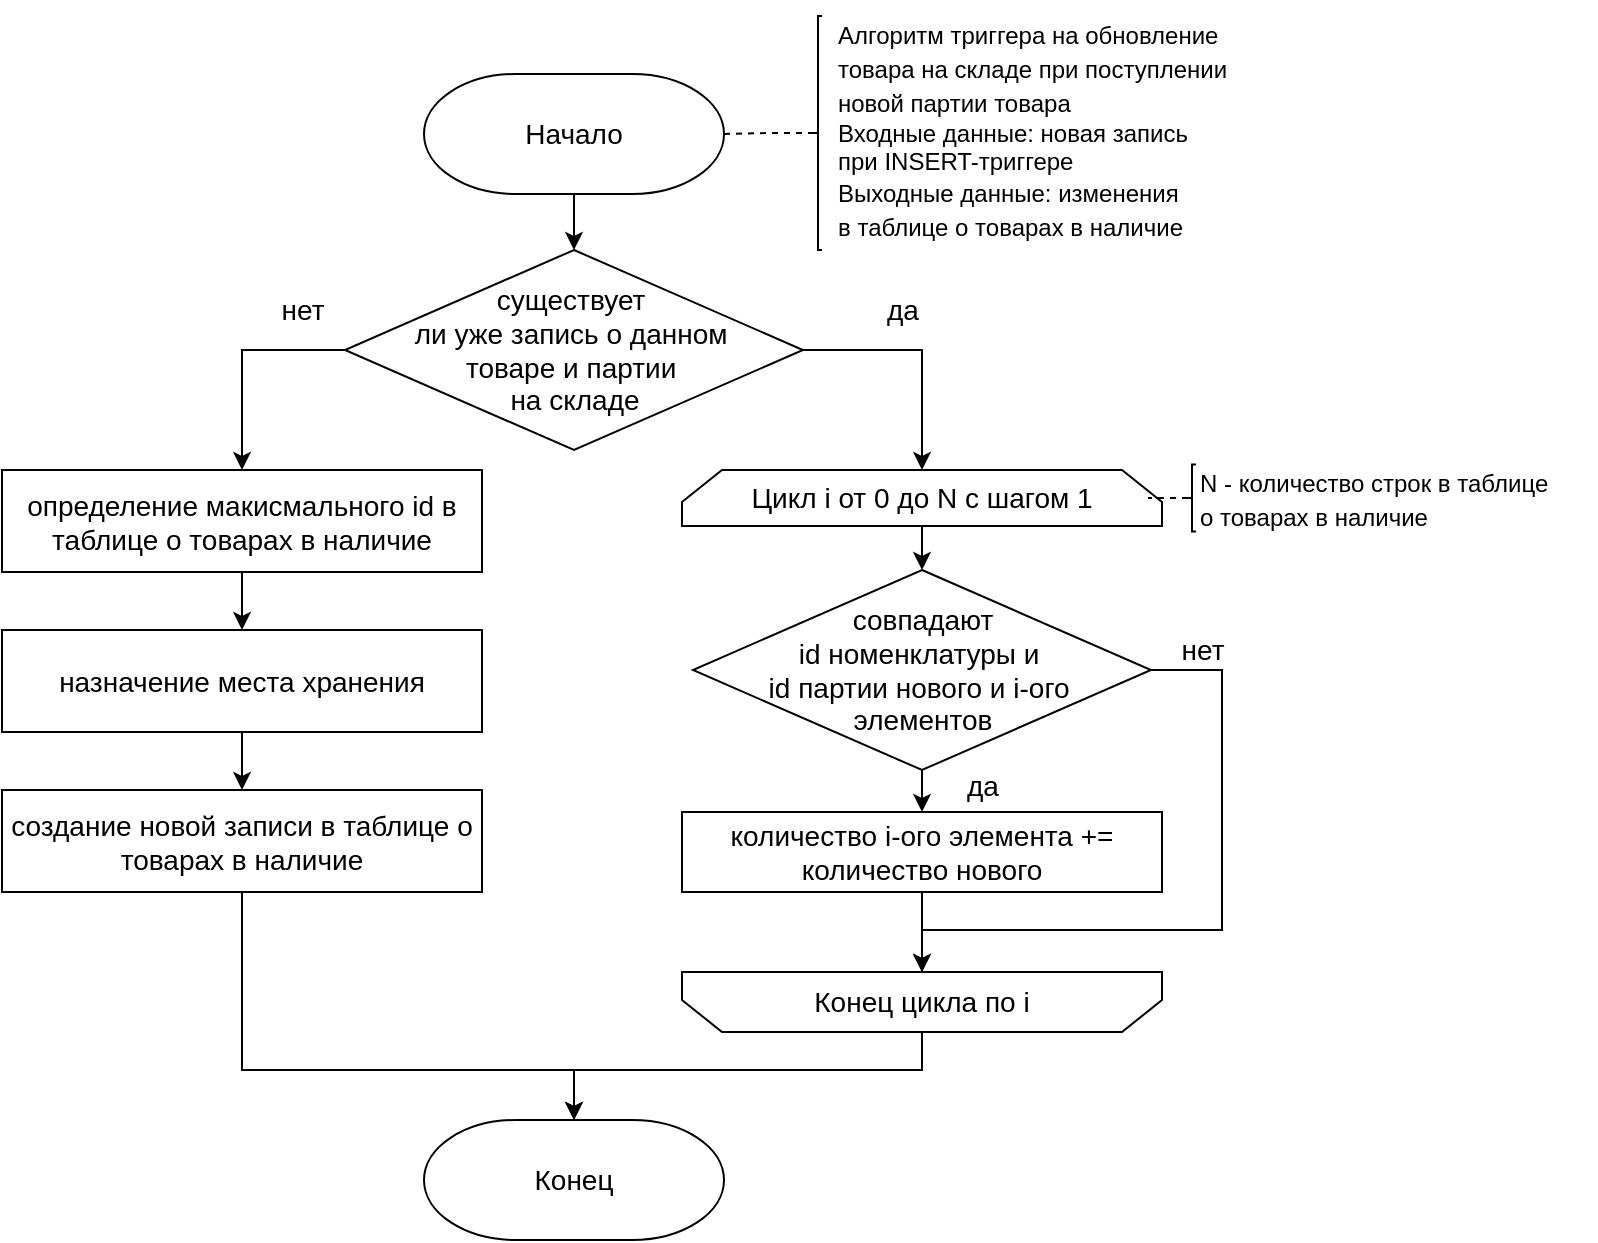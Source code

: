 <mxfile version="24.7.17" pages="2">
  <diagram id="mXYo0BWa5uoWFZzBxZAV" name="Схема алгоритма триггера на загрузку новой партии">
    <mxGraphModel dx="1195" dy="725" grid="0" gridSize="10" guides="1" tooltips="1" connect="1" arrows="1" fold="1" page="1" pageScale="1" pageWidth="827" pageHeight="1169" math="0" shadow="0">
      <root>
        <mxCell id="0" />
        <mxCell id="1" parent="0" />
        <mxCell id="vO1pGDGvFQHSPttZHvVr-1" style="edgeStyle=orthogonalEdgeStyle;rounded=0;orthogonalLoop=1;jettySize=auto;html=1;fontSize=14;dashed=1;endArrow=none;endFill=0;entryX=1;entryY=0.5;entryDx=0;entryDy=0;entryPerimeter=0;" edge="1" parent="1" source="vO1pGDGvFQHSPttZHvVr-2" target="vO1pGDGvFQHSPttZHvVr-6">
          <mxGeometry relative="1" as="geometry">
            <mxPoint x="376" y="92" as="targetPoint" />
          </mxGeometry>
        </mxCell>
        <mxCell id="vO1pGDGvFQHSPttZHvVr-2" value="" style="strokeWidth=1;html=1;shape=mxgraph.flowchart.annotation_2;align=left;labelPosition=right;pointerEvents=1;rounded=0;fontSize=14;strokeColor=default;fillColor=default;" vertex="1" parent="1">
          <mxGeometry x="436" y="33" width="4" height="117" as="geometry" />
        </mxCell>
        <mxCell id="vO1pGDGvFQHSPttZHvVr-3" value="&lt;font style=&quot;font-size: 12px;&quot;&gt;Алгоритм триггера&amp;nbsp;на обновление &lt;br&gt;товара на складе при поступлении &lt;br&gt;новой партии товара&lt;/font&gt;&lt;div&gt;&lt;div style=&quot;font-size: 12px;&quot;&gt;&lt;font style=&quot;font-size: 12px;&quot;&gt;Входные данные: новая запись&amp;nbsp;&lt;/font&gt;&lt;/div&gt;&lt;div style=&quot;font-size: 12px;&quot;&gt;&lt;font style=&quot;font-size: 12px;&quot;&gt;при&amp;nbsp;&lt;/font&gt;&lt;span style=&quot;background-color: initial;&quot;&gt;INSERT-триггере&lt;/span&gt;&lt;/div&gt;&lt;div style=&quot;&quot;&gt;&lt;font style=&quot;&quot;&gt;&lt;span style=&quot;font-size: 12px;&quot;&gt;Выходные данные: изменения&amp;nbsp;&lt;/span&gt;&lt;/font&gt;&lt;/div&gt;&lt;div style=&quot;&quot;&gt;&lt;font style=&quot;&quot;&gt;&lt;span style=&quot;font-size: 12px;&quot;&gt;в таблице о товарах в наличие&lt;/span&gt;&lt;br&gt;&lt;/font&gt;&lt;/div&gt;&lt;/div&gt;" style="text;html=1;align=left;verticalAlign=middle;resizable=0;points=[];autosize=1;fontSize=14;" vertex="1" parent="1">
          <mxGeometry x="445.5" y="25" width="220" height="130" as="geometry" />
        </mxCell>
        <mxCell id="vO1pGDGvFQHSPttZHvVr-5" style="edgeStyle=orthogonalEdgeStyle;rounded=0;orthogonalLoop=1;jettySize=auto;html=1;exitX=0.5;exitY=1;exitDx=0;exitDy=0;exitPerimeter=0;entryX=0.5;entryY=0;entryDx=0;entryDy=0;" edge="1" parent="1" source="vO1pGDGvFQHSPttZHvVr-6" target="vO1pGDGvFQHSPttZHvVr-36">
          <mxGeometry relative="1" as="geometry" />
        </mxCell>
        <mxCell id="vO1pGDGvFQHSPttZHvVr-6" value="&lt;span style=&quot;font-size: 14px;&quot;&gt;Начало&lt;/span&gt;" style="strokeWidth=1;html=1;shape=mxgraph.flowchart.terminator;whiteSpace=wrap;" vertex="1" parent="1">
          <mxGeometry x="241" y="62" width="150" height="60" as="geometry" />
        </mxCell>
        <mxCell id="vO1pGDGvFQHSPttZHvVr-10" value="&lt;font style=&quot;font-size: 14px;&quot;&gt;создание новой записи в таблице о товарах в наличие&lt;/font&gt;" style="rounded=0;whiteSpace=wrap;html=1;" vertex="1" parent="1">
          <mxGeometry x="30" y="420" width="240" height="51" as="geometry" />
        </mxCell>
        <mxCell id="vO1pGDGvFQHSPttZHvVr-33" value="&lt;font style=&quot;font-size: 14px;&quot;&gt;нет&lt;/font&gt;" style="edgeLabel;html=1;align=center;verticalAlign=middle;resizable=0;points=[];" vertex="1" connectable="0" parent="1">
          <mxGeometry x="180" y="180" as="geometry" />
        </mxCell>
        <mxCell id="vO1pGDGvFQHSPttZHvVr-64" style="edgeStyle=orthogonalEdgeStyle;rounded=0;orthogonalLoop=1;jettySize=auto;html=1;exitX=1;exitY=0.5;exitDx=0;exitDy=0;entryX=0.5;entryY=0;entryDx=0;entryDy=0;" edge="1" parent="1" source="vO1pGDGvFQHSPttZHvVr-36" target="vO1pGDGvFQHSPttZHvVr-66">
          <mxGeometry relative="1" as="geometry">
            <mxPoint x="490" y="260" as="targetPoint" />
          </mxGeometry>
        </mxCell>
        <mxCell id="vO1pGDGvFQHSPttZHvVr-84" style="edgeStyle=orthogonalEdgeStyle;rounded=0;orthogonalLoop=1;jettySize=auto;html=1;exitX=0;exitY=0.5;exitDx=0;exitDy=0;entryX=0.5;entryY=0;entryDx=0;entryDy=0;" edge="1" parent="1" source="vO1pGDGvFQHSPttZHvVr-36" target="vO1pGDGvFQHSPttZHvVr-82">
          <mxGeometry relative="1" as="geometry" />
        </mxCell>
        <mxCell id="vO1pGDGvFQHSPttZHvVr-36" value="&lt;font style=&quot;font-size: 14px;&quot;&gt;существует&amp;nbsp;&lt;/font&gt;&lt;div&gt;&lt;font style=&quot;font-size: 14px;&quot;&gt;&lt;font style=&quot;&quot;&gt;ли&amp;nbsp;&lt;/font&gt;&lt;span style=&quot;background-color: initial;&quot;&gt;уже запись&amp;nbsp;&lt;/span&gt;&lt;span style=&quot;background-color: initial;&quot;&gt;о данном&amp;nbsp;&lt;/span&gt;&lt;/font&gt;&lt;/div&gt;&lt;div&gt;&lt;font style=&quot;font-size: 14px;&quot;&gt;&lt;span style=&quot;background-color: initial;&quot;&gt;товаре&amp;nbsp;&lt;/span&gt;&lt;span style=&quot;background-color: initial;&quot;&gt;и партии&amp;nbsp;&lt;/span&gt;&lt;/font&gt;&lt;/div&gt;&lt;div&gt;&lt;span style=&quot;background-color: initial;&quot;&gt;&lt;font style=&quot;font-size: 14px;&quot;&gt;на складе&lt;/font&gt;&lt;/span&gt;&lt;/div&gt;" style="rhombus;whiteSpace=wrap;html=1;" vertex="1" parent="1">
          <mxGeometry x="201.5" y="150" width="229" height="100" as="geometry" />
        </mxCell>
        <mxCell id="vO1pGDGvFQHSPttZHvVr-37" value="&lt;font style=&quot;font-size: 14px;&quot;&gt;да&lt;/font&gt;" style="edgeLabel;html=1;align=center;verticalAlign=middle;resizable=0;points=[];" vertex="1" connectable="0" parent="1">
          <mxGeometry x="480" y="180" as="geometry" />
        </mxCell>
        <mxCell id="vO1pGDGvFQHSPttZHvVr-74" style="edgeStyle=orthogonalEdgeStyle;rounded=0;orthogonalLoop=1;jettySize=auto;html=1;exitX=0.5;exitY=1;exitDx=0;exitDy=0;entryX=0.5;entryY=0;entryDx=0;entryDy=0;" edge="1" parent="1" source="vO1pGDGvFQHSPttZHvVr-66" target="vO1pGDGvFQHSPttZHvVr-73">
          <mxGeometry relative="1" as="geometry" />
        </mxCell>
        <mxCell id="vO1pGDGvFQHSPttZHvVr-66" value="&lt;font style=&quot;font-size: 14px;&quot;&gt;Цикл i от 0 до N&amp;nbsp;&lt;/font&gt;&lt;span style=&quot;font-size: 14px; background-color: initial;&quot;&gt;с шагом 1&lt;/span&gt;" style="shape=loopLimit;whiteSpace=wrap;html=1;" vertex="1" parent="1">
          <mxGeometry x="370" y="260" width="240" height="28" as="geometry" />
        </mxCell>
        <mxCell id="vO1pGDGvFQHSPttZHvVr-69" value="&lt;font style=&quot;font-size: 14px;&quot;&gt;Конец цикла по i&lt;/font&gt;" style="shape=loopLimit;whiteSpace=wrap;html=1;flipV=1;" vertex="1" parent="1">
          <mxGeometry x="370" y="511" width="240" height="30" as="geometry" />
        </mxCell>
        <mxCell id="vO1pGDGvFQHSPttZHvVr-70" style="edgeStyle=orthogonalEdgeStyle;rounded=0;orthogonalLoop=1;jettySize=auto;html=1;fontSize=14;dashed=1;endArrow=none;endFill=0;entryX=1;entryY=0.5;entryDx=0;entryDy=0;" edge="1" parent="1" source="vO1pGDGvFQHSPttZHvVr-71" target="vO1pGDGvFQHSPttZHvVr-66">
          <mxGeometry relative="1" as="geometry">
            <mxPoint x="610" y="280" as="targetPoint" />
          </mxGeometry>
        </mxCell>
        <mxCell id="vO1pGDGvFQHSPttZHvVr-71" value="" style="strokeWidth=1;html=1;shape=mxgraph.flowchart.annotation_2;align=left;labelPosition=right;pointerEvents=1;rounded=0;fontSize=14;strokeColor=default;fillColor=default;" vertex="1" parent="1">
          <mxGeometry x="623" y="257.25" width="4" height="33.5" as="geometry" />
        </mxCell>
        <mxCell id="vO1pGDGvFQHSPttZHvVr-72" value="&lt;div&gt;&lt;div style=&quot;&quot;&gt;&lt;font style=&quot;font-size: 12px;&quot;&gt;N - количество строк в таблице&lt;br&gt;о товарах в наличие&lt;/font&gt;&lt;/div&gt;&lt;/div&gt;" style="text;html=1;align=left;verticalAlign=middle;resizable=0;points=[];autosize=1;fontSize=14;" vertex="1" parent="1">
          <mxGeometry x="627" y="249" width="200" height="50" as="geometry" />
        </mxCell>
        <mxCell id="vO1pGDGvFQHSPttZHvVr-77" style="edgeStyle=orthogonalEdgeStyle;rounded=0;orthogonalLoop=1;jettySize=auto;html=1;exitX=0.5;exitY=1;exitDx=0;exitDy=0;entryX=0.5;entryY=0;entryDx=0;entryDy=0;" edge="1" parent="1" source="vO1pGDGvFQHSPttZHvVr-73" target="vO1pGDGvFQHSPttZHvVr-76">
          <mxGeometry relative="1" as="geometry" />
        </mxCell>
        <mxCell id="vO1pGDGvFQHSPttZHvVr-78" value="&lt;font style=&quot;font-size: 14px;&quot;&gt;да&lt;/font&gt;" style="edgeLabel;html=1;align=center;verticalAlign=middle;resizable=0;points=[];" vertex="1" connectable="0" parent="vO1pGDGvFQHSPttZHvVr-77">
          <mxGeometry x="-0.259" relative="1" as="geometry">
            <mxPoint x="30" as="offset" />
          </mxGeometry>
        </mxCell>
        <mxCell id="vO1pGDGvFQHSPttZHvVr-79" style="edgeStyle=orthogonalEdgeStyle;rounded=0;orthogonalLoop=1;jettySize=auto;html=1;exitX=1;exitY=0.5;exitDx=0;exitDy=0;entryX=0.5;entryY=0;entryDx=0;entryDy=0;" edge="1" parent="1" source="vO1pGDGvFQHSPttZHvVr-73" target="vO1pGDGvFQHSPttZHvVr-69">
          <mxGeometry relative="1" as="geometry">
            <Array as="points">
              <mxPoint x="640" y="360" />
              <mxPoint x="640" y="490" />
              <mxPoint x="490" y="490" />
            </Array>
          </mxGeometry>
        </mxCell>
        <mxCell id="vO1pGDGvFQHSPttZHvVr-81" value="&lt;font style=&quot;font-size: 14px;&quot;&gt;нет&lt;/font&gt;" style="edgeLabel;html=1;align=center;verticalAlign=middle;resizable=0;points=[];" vertex="1" connectable="0" parent="vO1pGDGvFQHSPttZHvVr-79">
          <mxGeometry x="-0.918" y="1" relative="1" as="geometry">
            <mxPoint x="11" y="-9" as="offset" />
          </mxGeometry>
        </mxCell>
        <mxCell id="vO1pGDGvFQHSPttZHvVr-73" value="&lt;div&gt;&lt;span style=&quot;font-size: 14px; background-color: initial;&quot;&gt;совпадают&lt;/span&gt;&lt;br&gt;&lt;/div&gt;&lt;span style=&quot;font-size: 14px;&quot;&gt;id номенклатуры и&amp;nbsp;&lt;/span&gt;&lt;div&gt;&lt;span style=&quot;font-size: 14px;&quot;&gt;id партии нового и i-ого&amp;nbsp;&lt;br&gt;элементов&lt;/span&gt;&lt;/div&gt;" style="rhombus;whiteSpace=wrap;html=1;" vertex="1" parent="1">
          <mxGeometry x="375.5" y="310" width="229" height="100" as="geometry" />
        </mxCell>
        <mxCell id="vO1pGDGvFQHSPttZHvVr-80" style="edgeStyle=orthogonalEdgeStyle;rounded=0;orthogonalLoop=1;jettySize=auto;html=1;exitX=0.5;exitY=1;exitDx=0;exitDy=0;entryX=0.5;entryY=0;entryDx=0;entryDy=0;" edge="1" parent="1" source="vO1pGDGvFQHSPttZHvVr-76" target="vO1pGDGvFQHSPttZHvVr-69">
          <mxGeometry relative="1" as="geometry" />
        </mxCell>
        <mxCell id="vO1pGDGvFQHSPttZHvVr-76" value="&lt;font style=&quot;font-size: 14px;&quot;&gt;количество i-ого элемента += количество нового&lt;/font&gt;" style="rounded=0;whiteSpace=wrap;html=1;" vertex="1" parent="1">
          <mxGeometry x="370" y="431" width="240" height="40" as="geometry" />
        </mxCell>
        <mxCell id="vO1pGDGvFQHSPttZHvVr-85" style="edgeStyle=orthogonalEdgeStyle;rounded=0;orthogonalLoop=1;jettySize=auto;html=1;exitX=0.5;exitY=1;exitDx=0;exitDy=0;entryX=0.5;entryY=0;entryDx=0;entryDy=0;" edge="1" parent="1" source="vO1pGDGvFQHSPttZHvVr-82" target="vO1pGDGvFQHSPttZHvVr-83">
          <mxGeometry relative="1" as="geometry" />
        </mxCell>
        <mxCell id="vO1pGDGvFQHSPttZHvVr-82" value="&lt;font style=&quot;font-size: 14px;&quot;&gt;определение макисмального id в таблице о товарах в наличие&lt;/font&gt;" style="rounded=0;whiteSpace=wrap;html=1;" vertex="1" parent="1">
          <mxGeometry x="30" y="260" width="240" height="51" as="geometry" />
        </mxCell>
        <mxCell id="vO1pGDGvFQHSPttZHvVr-86" style="edgeStyle=orthogonalEdgeStyle;rounded=0;orthogonalLoop=1;jettySize=auto;html=1;exitX=0.5;exitY=1;exitDx=0;exitDy=0;entryX=0.5;entryY=0;entryDx=0;entryDy=0;" edge="1" parent="1" source="vO1pGDGvFQHSPttZHvVr-83" target="vO1pGDGvFQHSPttZHvVr-10">
          <mxGeometry relative="1" as="geometry" />
        </mxCell>
        <mxCell id="vO1pGDGvFQHSPttZHvVr-83" value="&lt;span style=&quot;font-size: 14px;&quot;&gt;назначение места хранения&lt;/span&gt;" style="rounded=0;whiteSpace=wrap;html=1;" vertex="1" parent="1">
          <mxGeometry x="30" y="340" width="240" height="51" as="geometry" />
        </mxCell>
        <mxCell id="zgUOA6ZZQF-csiU2HMwU-1" value="&lt;font style=&quot;font-size: 14px;&quot;&gt;Конец&lt;/font&gt;" style="strokeWidth=1;html=1;shape=mxgraph.flowchart.terminator;whiteSpace=wrap;" vertex="1" parent="1">
          <mxGeometry x="241" y="585" width="150" height="60" as="geometry" />
        </mxCell>
        <mxCell id="zgUOA6ZZQF-csiU2HMwU-2" style="edgeStyle=orthogonalEdgeStyle;rounded=0;orthogonalLoop=1;jettySize=auto;html=1;exitX=0.5;exitY=1;exitDx=0;exitDy=0;entryX=0.5;entryY=0;entryDx=0;entryDy=0;entryPerimeter=0;" edge="1" parent="1" source="vO1pGDGvFQHSPttZHvVr-69" target="zgUOA6ZZQF-csiU2HMwU-1">
          <mxGeometry relative="1" as="geometry">
            <Array as="points">
              <mxPoint x="490" y="560" />
              <mxPoint x="316" y="560" />
            </Array>
          </mxGeometry>
        </mxCell>
        <mxCell id="zgUOA6ZZQF-csiU2HMwU-4" style="edgeStyle=orthogonalEdgeStyle;rounded=0;orthogonalLoop=1;jettySize=auto;html=1;exitX=0.5;exitY=1;exitDx=0;exitDy=0;entryX=0.5;entryY=0;entryDx=0;entryDy=0;entryPerimeter=0;" edge="1" parent="1" source="vO1pGDGvFQHSPttZHvVr-10" target="zgUOA6ZZQF-csiU2HMwU-1">
          <mxGeometry relative="1" as="geometry">
            <Array as="points">
              <mxPoint x="150" y="560" />
              <mxPoint x="316" y="560" />
            </Array>
          </mxGeometry>
        </mxCell>
      </root>
    </mxGraphModel>
  </diagram>
  <diagram id="ZXN0OPvKru8mOsiJ96HC" name="Схема алгоритма триггера на покупку">
    <mxGraphModel dx="710" dy="431" grid="0" gridSize="10" guides="1" tooltips="1" connect="1" arrows="1" fold="1" page="1" pageScale="1" pageWidth="827" pageHeight="1169" math="0" shadow="0">
      <root>
        <mxCell id="0" />
        <mxCell id="1" parent="0" />
        <mxCell id="hRsQncRi2JHydh9tXWT6-1" style="edgeStyle=orthogonalEdgeStyle;rounded=0;orthogonalLoop=1;jettySize=auto;html=1;fontSize=14;dashed=1;endArrow=none;endFill=0;entryX=1;entryY=0.5;entryDx=0;entryDy=0;entryPerimeter=0;" edge="1" parent="1" source="hRsQncRi2JHydh9tXWT6-2" target="hRsQncRi2JHydh9tXWT6-5">
          <mxGeometry relative="1" as="geometry">
            <mxPoint x="376" y="92" as="targetPoint" />
          </mxGeometry>
        </mxCell>
        <mxCell id="hRsQncRi2JHydh9tXWT6-2" value="" style="strokeWidth=1;html=1;shape=mxgraph.flowchart.annotation_2;align=left;labelPosition=right;pointerEvents=1;rounded=0;fontSize=14;strokeColor=default;fillColor=default;" vertex="1" parent="1">
          <mxGeometry x="436" y="33" width="4" height="117" as="geometry" />
        </mxCell>
        <mxCell id="hRsQncRi2JHydh9tXWT6-3" value="&lt;font style=&quot;font-size: 12px;&quot;&gt;Алгоритм триггера&amp;nbsp;на обновление &lt;br&gt;товара на складе при покупке&lt;/font&gt;&lt;div&gt;&lt;div style=&quot;font-size: 12px;&quot;&gt;&lt;font style=&quot;font-size: 12px;&quot;&gt;Входные данные: новая запись&amp;nbsp;&lt;/font&gt;&lt;span style=&quot;background-color: initial;&quot;&gt;при&amp;nbsp;&lt;/span&gt;&lt;/div&gt;&lt;div style=&quot;font-size: 12px;&quot;&gt;&lt;span style=&quot;background-color: initial;&quot;&gt;INSERT-триггере в таблице заказов&lt;/span&gt;&lt;/div&gt;&lt;div style=&quot;&quot;&gt;&lt;font style=&quot;&quot;&gt;&lt;span style=&quot;font-size: 12px;&quot;&gt;Выходные данные: изменения&amp;nbsp;&lt;/span&gt;&lt;/font&gt;&lt;/div&gt;&lt;div style=&quot;&quot;&gt;&lt;font style=&quot;&quot;&gt;&lt;span style=&quot;font-size: 12px;&quot;&gt;в таблице о товарах в наличие&lt;/span&gt;&lt;br&gt;&lt;/font&gt;&lt;/div&gt;&lt;/div&gt;" style="text;html=1;align=left;verticalAlign=middle;resizable=0;points=[];autosize=1;fontSize=14;" vertex="1" parent="1">
          <mxGeometry x="445.5" y="36" width="220" height="108" as="geometry" />
        </mxCell>
        <mxCell id="hRsQncRi2JHydh9tXWT6-4" style="edgeStyle=orthogonalEdgeStyle;rounded=0;orthogonalLoop=1;jettySize=auto;html=1;exitX=0.5;exitY=1;exitDx=0;exitDy=0;exitPerimeter=0;entryX=0.5;entryY=0;entryDx=0;entryDy=0;" edge="1" parent="1" source="hRsQncRi2JHydh9tXWT6-5" target="hRsQncRi2JHydh9tXWT6-10">
          <mxGeometry relative="1" as="geometry" />
        </mxCell>
        <mxCell id="hRsQncRi2JHydh9tXWT6-5" value="&lt;span style=&quot;font-size: 14px;&quot;&gt;Начало&lt;/span&gt;" style="strokeWidth=1;html=1;shape=mxgraph.flowchart.terminator;whiteSpace=wrap;" vertex="1" parent="1">
          <mxGeometry x="241" y="62" width="150" height="60" as="geometry" />
        </mxCell>
        <mxCell id="hRsQncRi2JHydh9tXWT6-7" value="&lt;font style=&quot;font-size: 14px;&quot;&gt;нет&lt;/font&gt;" style="edgeLabel;html=1;align=center;verticalAlign=middle;resizable=0;points=[];" vertex="1" connectable="0" parent="1">
          <mxGeometry x="180" y="180" as="geometry" />
        </mxCell>
        <mxCell id="hRsQncRi2JHydh9tXWT6-8" style="edgeStyle=orthogonalEdgeStyle;rounded=0;orthogonalLoop=1;jettySize=auto;html=1;exitX=1;exitY=0.5;exitDx=0;exitDy=0;entryX=0.5;entryY=0;entryDx=0;entryDy=0;" edge="1" parent="1" source="hRsQncRi2JHydh9tXWT6-10" target="hRsQncRi2JHydh9tXWT6-13">
          <mxGeometry relative="1" as="geometry">
            <mxPoint x="490" y="260" as="targetPoint" />
          </mxGeometry>
        </mxCell>
        <mxCell id="hRsQncRi2JHydh9tXWT6-9" style="edgeStyle=orthogonalEdgeStyle;rounded=0;orthogonalLoop=1;jettySize=auto;html=1;exitX=0;exitY=0.5;exitDx=0;exitDy=0;entryX=0.5;entryY=0;entryDx=0;entryDy=0;" edge="1" parent="1" source="hRsQncRi2JHydh9tXWT6-10" target="hRsQncRi2JHydh9tXWT6-26">
          <mxGeometry relative="1" as="geometry" />
        </mxCell>
        <mxCell id="hRsQncRi2JHydh9tXWT6-10" value="&lt;span style=&quot;font-size: 14px;&quot;&gt;достаточно ли товара &lt;br&gt;на складе&lt;/span&gt;" style="rhombus;whiteSpace=wrap;html=1;" vertex="1" parent="1">
          <mxGeometry x="201.5" y="150" width="229" height="100" as="geometry" />
        </mxCell>
        <mxCell id="hRsQncRi2JHydh9tXWT6-11" value="&lt;font style=&quot;font-size: 14px;&quot;&gt;да&lt;/font&gt;" style="edgeLabel;html=1;align=center;verticalAlign=middle;resizable=0;points=[];" vertex="1" connectable="0" parent="1">
          <mxGeometry x="480" y="180" as="geometry" />
        </mxCell>
        <mxCell id="hRsQncRi2JHydh9tXWT6-12" style="edgeStyle=orthogonalEdgeStyle;rounded=0;orthogonalLoop=1;jettySize=auto;html=1;exitX=0.5;exitY=1;exitDx=0;exitDy=0;entryX=0.5;entryY=0;entryDx=0;entryDy=0;" edge="1" parent="1" source="hRsQncRi2JHydh9tXWT6-13" target="hRsQncRi2JHydh9tXWT6-22">
          <mxGeometry relative="1" as="geometry" />
        </mxCell>
        <mxCell id="hRsQncRi2JHydh9tXWT6-13" value="&lt;font style=&quot;font-size: 14px;&quot;&gt;Цикл i от 0 до N&amp;nbsp;&lt;/font&gt;&lt;span style=&quot;font-size: 14px; background-color: initial;&quot;&gt;с шагом 1&lt;/span&gt;" style="shape=loopLimit;whiteSpace=wrap;html=1;" vertex="1" parent="1">
          <mxGeometry x="370" y="260" width="240" height="28" as="geometry" />
        </mxCell>
        <mxCell id="hRsQncRi2JHydh9tXWT6-14" value="&lt;font style=&quot;font-size: 14px;&quot;&gt;Конец цикла по i&lt;/font&gt;" style="shape=loopLimit;whiteSpace=wrap;html=1;flipV=1;" vertex="1" parent="1">
          <mxGeometry x="370" y="511" width="240" height="30" as="geometry" />
        </mxCell>
        <mxCell id="hRsQncRi2JHydh9tXWT6-15" style="edgeStyle=orthogonalEdgeStyle;rounded=0;orthogonalLoop=1;jettySize=auto;html=1;fontSize=14;dashed=1;endArrow=none;endFill=0;entryX=1;entryY=0.5;entryDx=0;entryDy=0;" edge="1" parent="1" source="hRsQncRi2JHydh9tXWT6-16" target="hRsQncRi2JHydh9tXWT6-13">
          <mxGeometry relative="1" as="geometry">
            <mxPoint x="610" y="280" as="targetPoint" />
          </mxGeometry>
        </mxCell>
        <mxCell id="hRsQncRi2JHydh9tXWT6-16" value="" style="strokeWidth=1;html=1;shape=mxgraph.flowchart.annotation_2;align=left;labelPosition=right;pointerEvents=1;rounded=0;fontSize=14;strokeColor=default;fillColor=default;" vertex="1" parent="1">
          <mxGeometry x="623" y="257.25" width="4" height="33.5" as="geometry" />
        </mxCell>
        <mxCell id="hRsQncRi2JHydh9tXWT6-17" value="&lt;div&gt;&lt;div style=&quot;&quot;&gt;&lt;font style=&quot;font-size: 12px;&quot;&gt;N - количество строк в таблице&lt;br&gt;о товарах в наличие&lt;/font&gt;&lt;/div&gt;&lt;/div&gt;" style="text;html=1;align=left;verticalAlign=middle;resizable=0;points=[];autosize=1;fontSize=14;" vertex="1" parent="1">
          <mxGeometry x="627" y="249" width="200" height="50" as="geometry" />
        </mxCell>
        <mxCell id="hRsQncRi2JHydh9tXWT6-18" style="edgeStyle=orthogonalEdgeStyle;rounded=0;orthogonalLoop=1;jettySize=auto;html=1;exitX=0.5;exitY=1;exitDx=0;exitDy=0;entryX=0.5;entryY=0;entryDx=0;entryDy=0;" edge="1" parent="1" source="hRsQncRi2JHydh9tXWT6-22" target="hRsQncRi2JHydh9tXWT6-24">
          <mxGeometry relative="1" as="geometry" />
        </mxCell>
        <mxCell id="hRsQncRi2JHydh9tXWT6-19" value="&lt;font style=&quot;font-size: 14px;&quot;&gt;да&lt;/font&gt;" style="edgeLabel;html=1;align=center;verticalAlign=middle;resizable=0;points=[];" vertex="1" connectable="0" parent="hRsQncRi2JHydh9tXWT6-18">
          <mxGeometry x="-0.259" relative="1" as="geometry">
            <mxPoint x="30" as="offset" />
          </mxGeometry>
        </mxCell>
        <mxCell id="hRsQncRi2JHydh9tXWT6-20" style="edgeStyle=orthogonalEdgeStyle;rounded=0;orthogonalLoop=1;jettySize=auto;html=1;exitX=1;exitY=0.5;exitDx=0;exitDy=0;entryX=0.5;entryY=0;entryDx=0;entryDy=0;" edge="1" parent="1" source="hRsQncRi2JHydh9tXWT6-22" target="hRsQncRi2JHydh9tXWT6-14">
          <mxGeometry relative="1" as="geometry">
            <Array as="points">
              <mxPoint x="640" y="360" />
              <mxPoint x="640" y="499" />
              <mxPoint x="490" y="499" />
            </Array>
          </mxGeometry>
        </mxCell>
        <mxCell id="hRsQncRi2JHydh9tXWT6-21" value="&lt;font style=&quot;font-size: 14px;&quot;&gt;нет&lt;/font&gt;" style="edgeLabel;html=1;align=center;verticalAlign=middle;resizable=0;points=[];" vertex="1" connectable="0" parent="hRsQncRi2JHydh9tXWT6-20">
          <mxGeometry x="-0.918" y="1" relative="1" as="geometry">
            <mxPoint x="11" y="-9" as="offset" />
          </mxGeometry>
        </mxCell>
        <mxCell id="hRsQncRi2JHydh9tXWT6-22" value="&lt;div&gt;&lt;span style=&quot;font-size: 14px; background-color: initial;&quot;&gt;совпадают&lt;/span&gt;&lt;br&gt;&lt;/div&gt;&lt;span style=&quot;font-size: 14px;&quot;&gt;id товара в заказе&lt;/span&gt;&lt;span style=&quot;font-size: 14px; background-color: initial;&quot;&gt;&amp;nbsp;и&amp;nbsp;&lt;/span&gt;&lt;div&gt;&lt;span style=&quot;font-size: 14px; background-color: initial;&quot;&gt;id i-ого&amp;nbsp;&lt;/span&gt;&lt;span style=&quot;font-size: 14px; background-color: initial;&quot;&gt;элемента&amp;nbsp;&lt;/span&gt;&lt;div&gt;&lt;span style=&quot;font-size: 14px;&quot;&gt;в таблице&lt;/span&gt;&lt;/div&gt;&lt;/div&gt;" style="rhombus;whiteSpace=wrap;html=1;" vertex="1" parent="1">
          <mxGeometry x="375.5" y="310" width="229" height="100" as="geometry" />
        </mxCell>
        <mxCell id="hRsQncRi2JHydh9tXWT6-23" style="edgeStyle=orthogonalEdgeStyle;rounded=0;orthogonalLoop=1;jettySize=auto;html=1;exitX=0.5;exitY=1;exitDx=0;exitDy=0;entryX=0.5;entryY=0;entryDx=0;entryDy=0;" edge="1" parent="1" source="hRsQncRi2JHydh9tXWT6-24" target="hRsQncRi2JHydh9tXWT6-14">
          <mxGeometry relative="1" as="geometry" />
        </mxCell>
        <mxCell id="hRsQncRi2JHydh9tXWT6-24" value="&lt;font style=&quot;font-size: 14px;&quot;&gt;количество i-ого элемента -= количество соответствующего товара в заказе&lt;/font&gt;" style="rounded=0;whiteSpace=wrap;html=1;" vertex="1" parent="1">
          <mxGeometry x="370" y="431" width="240" height="54" as="geometry" />
        </mxCell>
        <mxCell id="hRsQncRi2JHydh9tXWT6-26" value="&lt;span style=&quot;font-size: 14px;&quot;&gt;вывести исключение о&amp;nbsp; том что не достаточно товара на складе для реализации данного заказа&amp;nbsp;&lt;/span&gt;" style="rounded=0;whiteSpace=wrap;html=1;" vertex="1" parent="1">
          <mxGeometry x="30" y="260" width="240" height="51" as="geometry" />
        </mxCell>
        <mxCell id="hRsQncRi2JHydh9tXWT6-29" value="&lt;font style=&quot;font-size: 14px;&quot;&gt;Конец&lt;/font&gt;" style="strokeWidth=1;html=1;shape=mxgraph.flowchart.terminator;whiteSpace=wrap;" vertex="1" parent="1">
          <mxGeometry x="241" y="585" width="150" height="60" as="geometry" />
        </mxCell>
        <mxCell id="hRsQncRi2JHydh9tXWT6-30" style="edgeStyle=orthogonalEdgeStyle;rounded=0;orthogonalLoop=1;jettySize=auto;html=1;exitX=0.5;exitY=1;exitDx=0;exitDy=0;entryX=0.5;entryY=0;entryDx=0;entryDy=0;entryPerimeter=0;" edge="1" parent="1" source="hRsQncRi2JHydh9tXWT6-14" target="hRsQncRi2JHydh9tXWT6-29">
          <mxGeometry relative="1" as="geometry">
            <Array as="points">
              <mxPoint x="490" y="560" />
              <mxPoint x="316" y="560" />
            </Array>
          </mxGeometry>
        </mxCell>
        <mxCell id="hRsQncRi2JHydh9tXWT6-32" style="edgeStyle=orthogonalEdgeStyle;rounded=0;orthogonalLoop=1;jettySize=auto;html=1;entryX=0.5;entryY=0;entryDx=0;entryDy=0;entryPerimeter=0;" edge="1" parent="1" source="hRsQncRi2JHydh9tXWT6-26" target="hRsQncRi2JHydh9tXWT6-29">
          <mxGeometry relative="1" as="geometry">
            <Array as="points">
              <mxPoint x="150" y="560" />
              <mxPoint x="316" y="560" />
            </Array>
          </mxGeometry>
        </mxCell>
      </root>
    </mxGraphModel>
  </diagram>
</mxfile>
